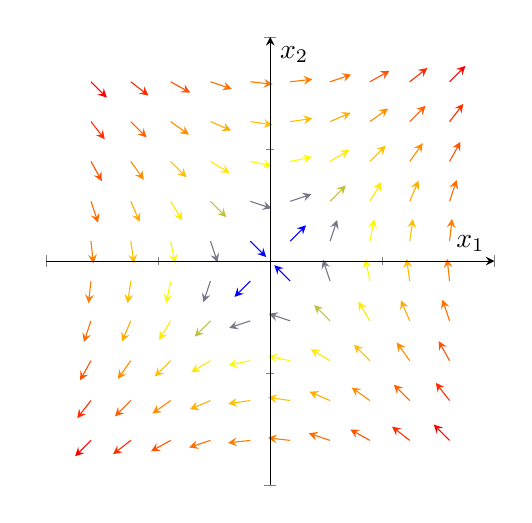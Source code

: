     \def\modulus{sqrt(x^2+y^2)}
    \begin{tikzpicture}
        \begin{axis}[
            xmin = -1, xmax = 1,
            ymin = -1, ymax = 1,
            zmin = 0, zmax = 1,
            axis equal image,
            xtick distance = 1,
            ytick distance = 1,
            view = {0}{90},
            scale = 1,
            xticklabel=\empty,
            yticklabel=\empty,
            minor tick num=1,
            axis lines = middle,
            xlabel=$x_1$,
            ylabel=$x_2$,
        ]
            \addplot3[
                point meta = {\modulus},
                quiver = {
                    u = y/\modulus,
                    v = x/\modulus,
                    scale arrows = 0.1,
                },
                quiver/colored = {mapped color},
                samples = 10,
                - stealth,
                domain = -0.8:0.8,
                domain y = -0.8:0.8,
            ] {0};
        \end{axis}
    \end{tikzpicture}